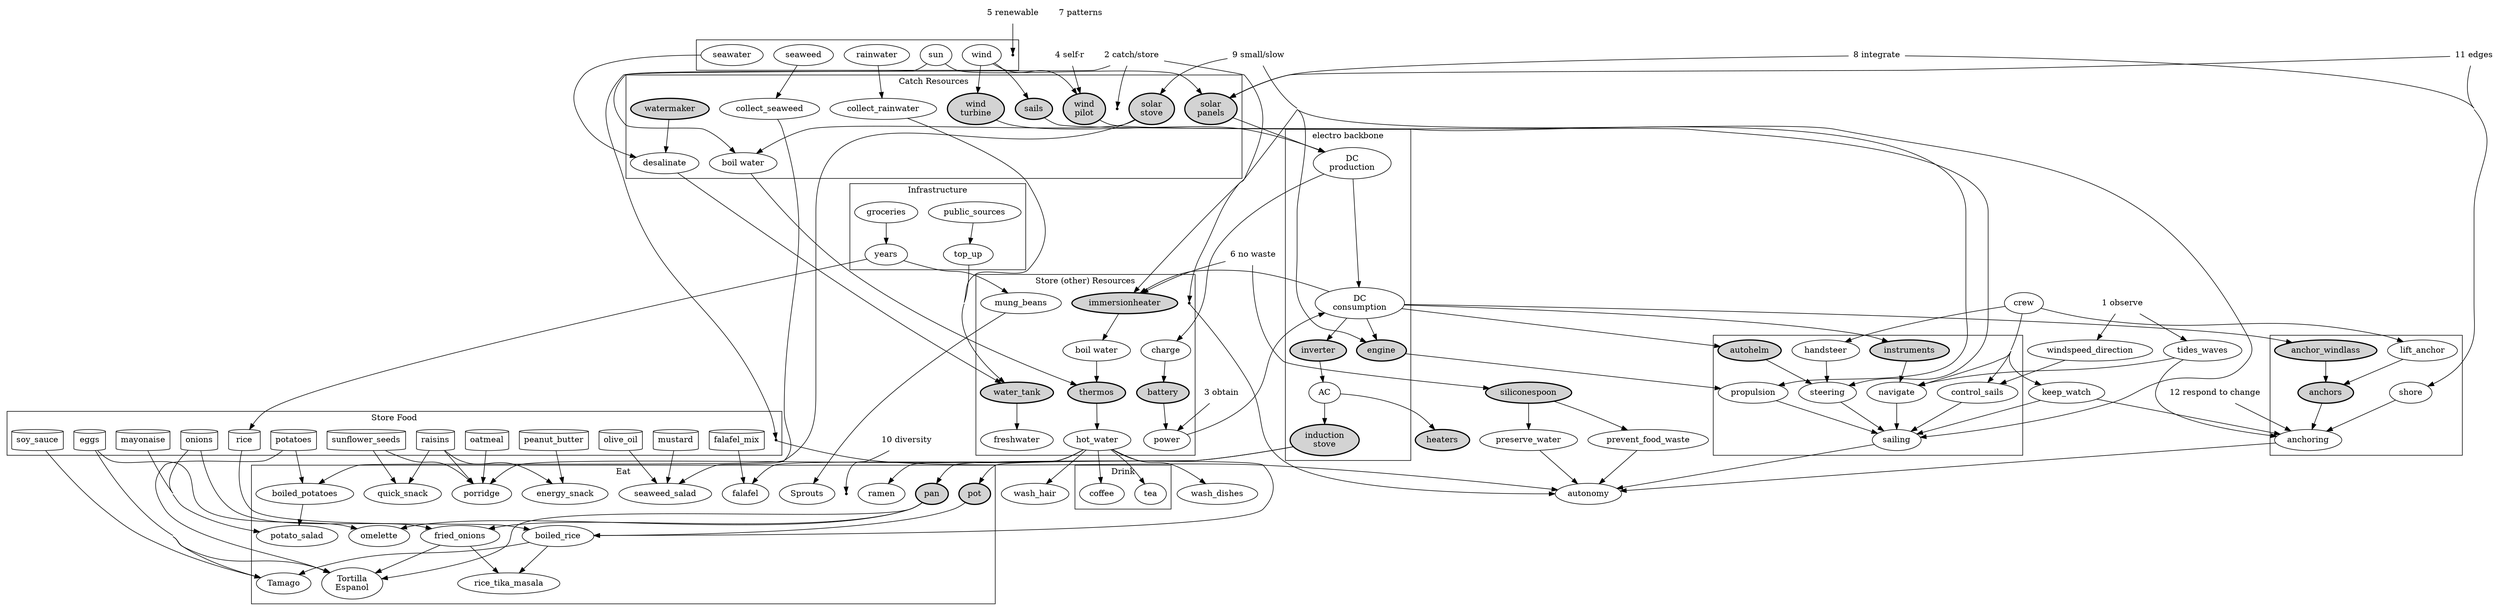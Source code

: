 digraph{ concentrate=true

{ node[shape=none fillcolor="lightgreen" ]
pp01 [ label="1 observe"     tooltip="Observe and Interact" ]
pp02 [ label="2 catch/store" tooltip="Catch and Store Resources" ]
pp03 [ label="3 obtain"      tooltip="Obtain a Yield" ]
pp04 [ label="4 self-r"      tooltip="Apply Self-Regulation" ]
pp05 [ label="5 renewable"   tooltip="Use Renewable Resources" ]
pp06 [ label="6 no waste"    tooltip="Produce No Waste" ]
pp07 [ label="7 patterns"    tooltip="Design from Patterns to Details" ]
pp08 [ label="8 integrate"   tooltip="Integrate Rather than Segregate" ]
pp09 [ label="9 small/slow"  tooltip="Use Small and Slow Solutions" ]
pp10 [ label="10 diversity"  tooltip="Use and Value Diversity" ]
pp11 [ label="11 edges"      tooltip="Use Edges and Value the Marginal" ]
pp12 [ label="12 respond to change" tooltip="Creatively Use and Respond to Change" ]
}

{ node[shape=point label=""] iv_catch iv_store_res iv_store_food iv_renewables iv_eat }

{node [label=charge] chargebatt12 
#chargebatt48 
}
{node [label=power] batt12supply 
#batt48supply 
}

{ node[ class=type_equipment style=filled penwidth=2 ]
windpilot   [label="wind\npilot"  ]
windturbine [label="wind\nturbine"]
batt12      [label=battery]
panels12    [label="solar\npanels"]
solar_stove [label="solar\nstove"]
watermaker 
#wood_stove # better suited for eco-car book?
induction_stove [label="induction\nstove"]
inverter heaters #other_appliances
thermos immersionheater
water_tank
pot pan
siliconespoon
anchors anchor_windlass 
sails
engine
autohelm
instruments
#lights
}

{node [label="boil water"] boil_water_12 boil_water_solar }

#
# Clusters
#

subgraph cluster_renewables { iv_renewables
sun wind 
seawater
rainwater
seaweed
#wood # better suited for eco-car book?
}

subgraph cluster_catch{ labelloc=B label="Catch Resources"
panels12
#charge_controller_12 
#panels48 charge_controller_48 
windturbine
#charge_controller_turbine
solar_stove -> boil_water_solar
sails
windpilot
collect_rainwater
watermaker -> desalinate
seaweed -> collect_seaweed
#collect_firewood # better suited for eco-car book?
iv_catch
}

subgraph cluster_store{ label="Store (other) Resources"
{rank=same batt12 thermos water_tank }
immersionheater
 chargebatt12 batt12supply
#chargebatt48 batt48supply batt48 
hot_water
water_tank -> freshwater
mung_beans
iv_store_res
boil_water_12
}

subgraph cluster_store_food { node [shape=cylinder] label="Store Food"
mung_beans
rice
onions
eggs
potatoes
sunflower_seeds
raisins
peanut_butter
iv_store_food
oatmeal
soy_sauce
mustard
olive_oil
rice
falafel_mix
mayonaise
}

subgraph cluster_eat{ iv_eat label="Eat"
tortilla_es [label="Tortilla\nEspanol"]
{mayonaise boiled_potatoes onions} -> potato_salad
{boiled_rice fried_onions } -> rice_tika_masala
{raisins sunflower_seeds} -> quick_snack
{raisins peanut_butter} -> energy_snack
hot_water -> {
ramen 
#instant_soup #taboule #pasta 
}
{hot_water falafel_mix} -> falafel
{hot_water raisins oatmeal sunflower_seeds} -> porridge
{hot_water rice pot} -> boiled_rice
{boiled_rice eggs soy_sauce} -> Tamago
mung_beans -> Sprouts
{solar_stove potatoes}-> boiled_potatoes
{pan eggs potatoes fried_onions} -> tortilla_es
{pan onions} -> fried_onions
{pan eggs} -> omelette
{collect_seaweed olive_oil mustard} -> seaweed_salad
}

subgraph cluster_drink{ label="Drink"
hot_water -> {tea coffee}
}

subgraph cluster_electro{ labelloc=B label="electro backbone" 
V12 V12_consumption inverter V230 induction_stove
engine
}

subgraph cluster_anchoring {
shore -> anchoring
anchor_windlass -> anchors -> anchoring
lift_anchor -> anchors
}
anchoring -> autonomy
crew -> lift_anchor 
pp01 -> tides_waves -> { anchoring navigate }
crew -> keep_watch -> { sailing anchoring }
# anchoring -> rest -> crew

subgraph cluster_sailing {
navigate
propulsion
sailing
steering
control_sails
handsteer
instruments
autohelm
}

subgraph cluster_infrastructure{ labelloc=B label=Infrastructure

public_sources -> top_up -> water_tank
groceries -> years -> { mung_beans rice }
}

rainwater -> collect_rainwater -> water_tank
seawater  -> desalinate        -> water_tank


 V12 [label="DC\nproduction"]
 V12_consumption [label="DC\nconsumption"]
#V48 [label="48 V"]
V230 [label="AC"]

pp06 -> siliconespoon -> { prevent_food_waste preserve_water } -> autonomy

V12_consumption -> immersionheater -> boil_water_12 -> thermos -> hot_water
pp06 -> immersionheater

sun -> boil_water_solar
boil_water_solar -> thermos

# correct but high lod:
#freshwater -> { boil_water_12 boil_water_solar }

hot_water -> {wash_dishes wash_hair}

 sun -> panels12 -> 
#charge_controller_12 -> 
V12
#sun -> panels48 -> charge_controller_48 -> V48

V12 -> V12_consumption [minlen=3]

V12-> chargebatt12 -> batt12 -> batt12supply -> V12_consumption

#batt48supply -> V48-> chargebatt48
#batt48 -> { chargebatt48 batt48supply }

V12_consumption -> {
#lights 
anchor_windlass instruments}

instruments -> navigate-> sailing
crew -> navigate
crew -> control_sails -> sailing

V12_consumption ->
#stepup -> V48
#V48 ->
engine -> propulsion

#V48 
V12_consumption
-> inverter -> V230 -> {induction_stove heaters #other_appliances
}

induction_stove -> {pan pot}
#wood -> collect_firewood -> wood_stove -> pan # better suited for eco-car book?

crew -> handsteer -> steering
wind -> windpilot -> steering   -> sailing
wind -> sails     -> propulsion -> sailing -> autonomy
wind -> windturbine ->
#charge_controller_turbine -> 
V12

V12_consumption -> autohelm -> steering


pp01 -> windspeed_direction -> control_sails
pp02 -> {iv_store_res iv_store_food } -> autonomy
pp02 -> iv_catch
pp03 -> batt12supply 
pp04 -> windpilot
pp05 -> iv_renewables
pp08 -> { shore panels12 }
pp09 -> { sailing engine solar_stove immersionheater }
pp10 -> iv_eat
pp11 -> { shore panels12 }
pp12 -> anchoring

}
